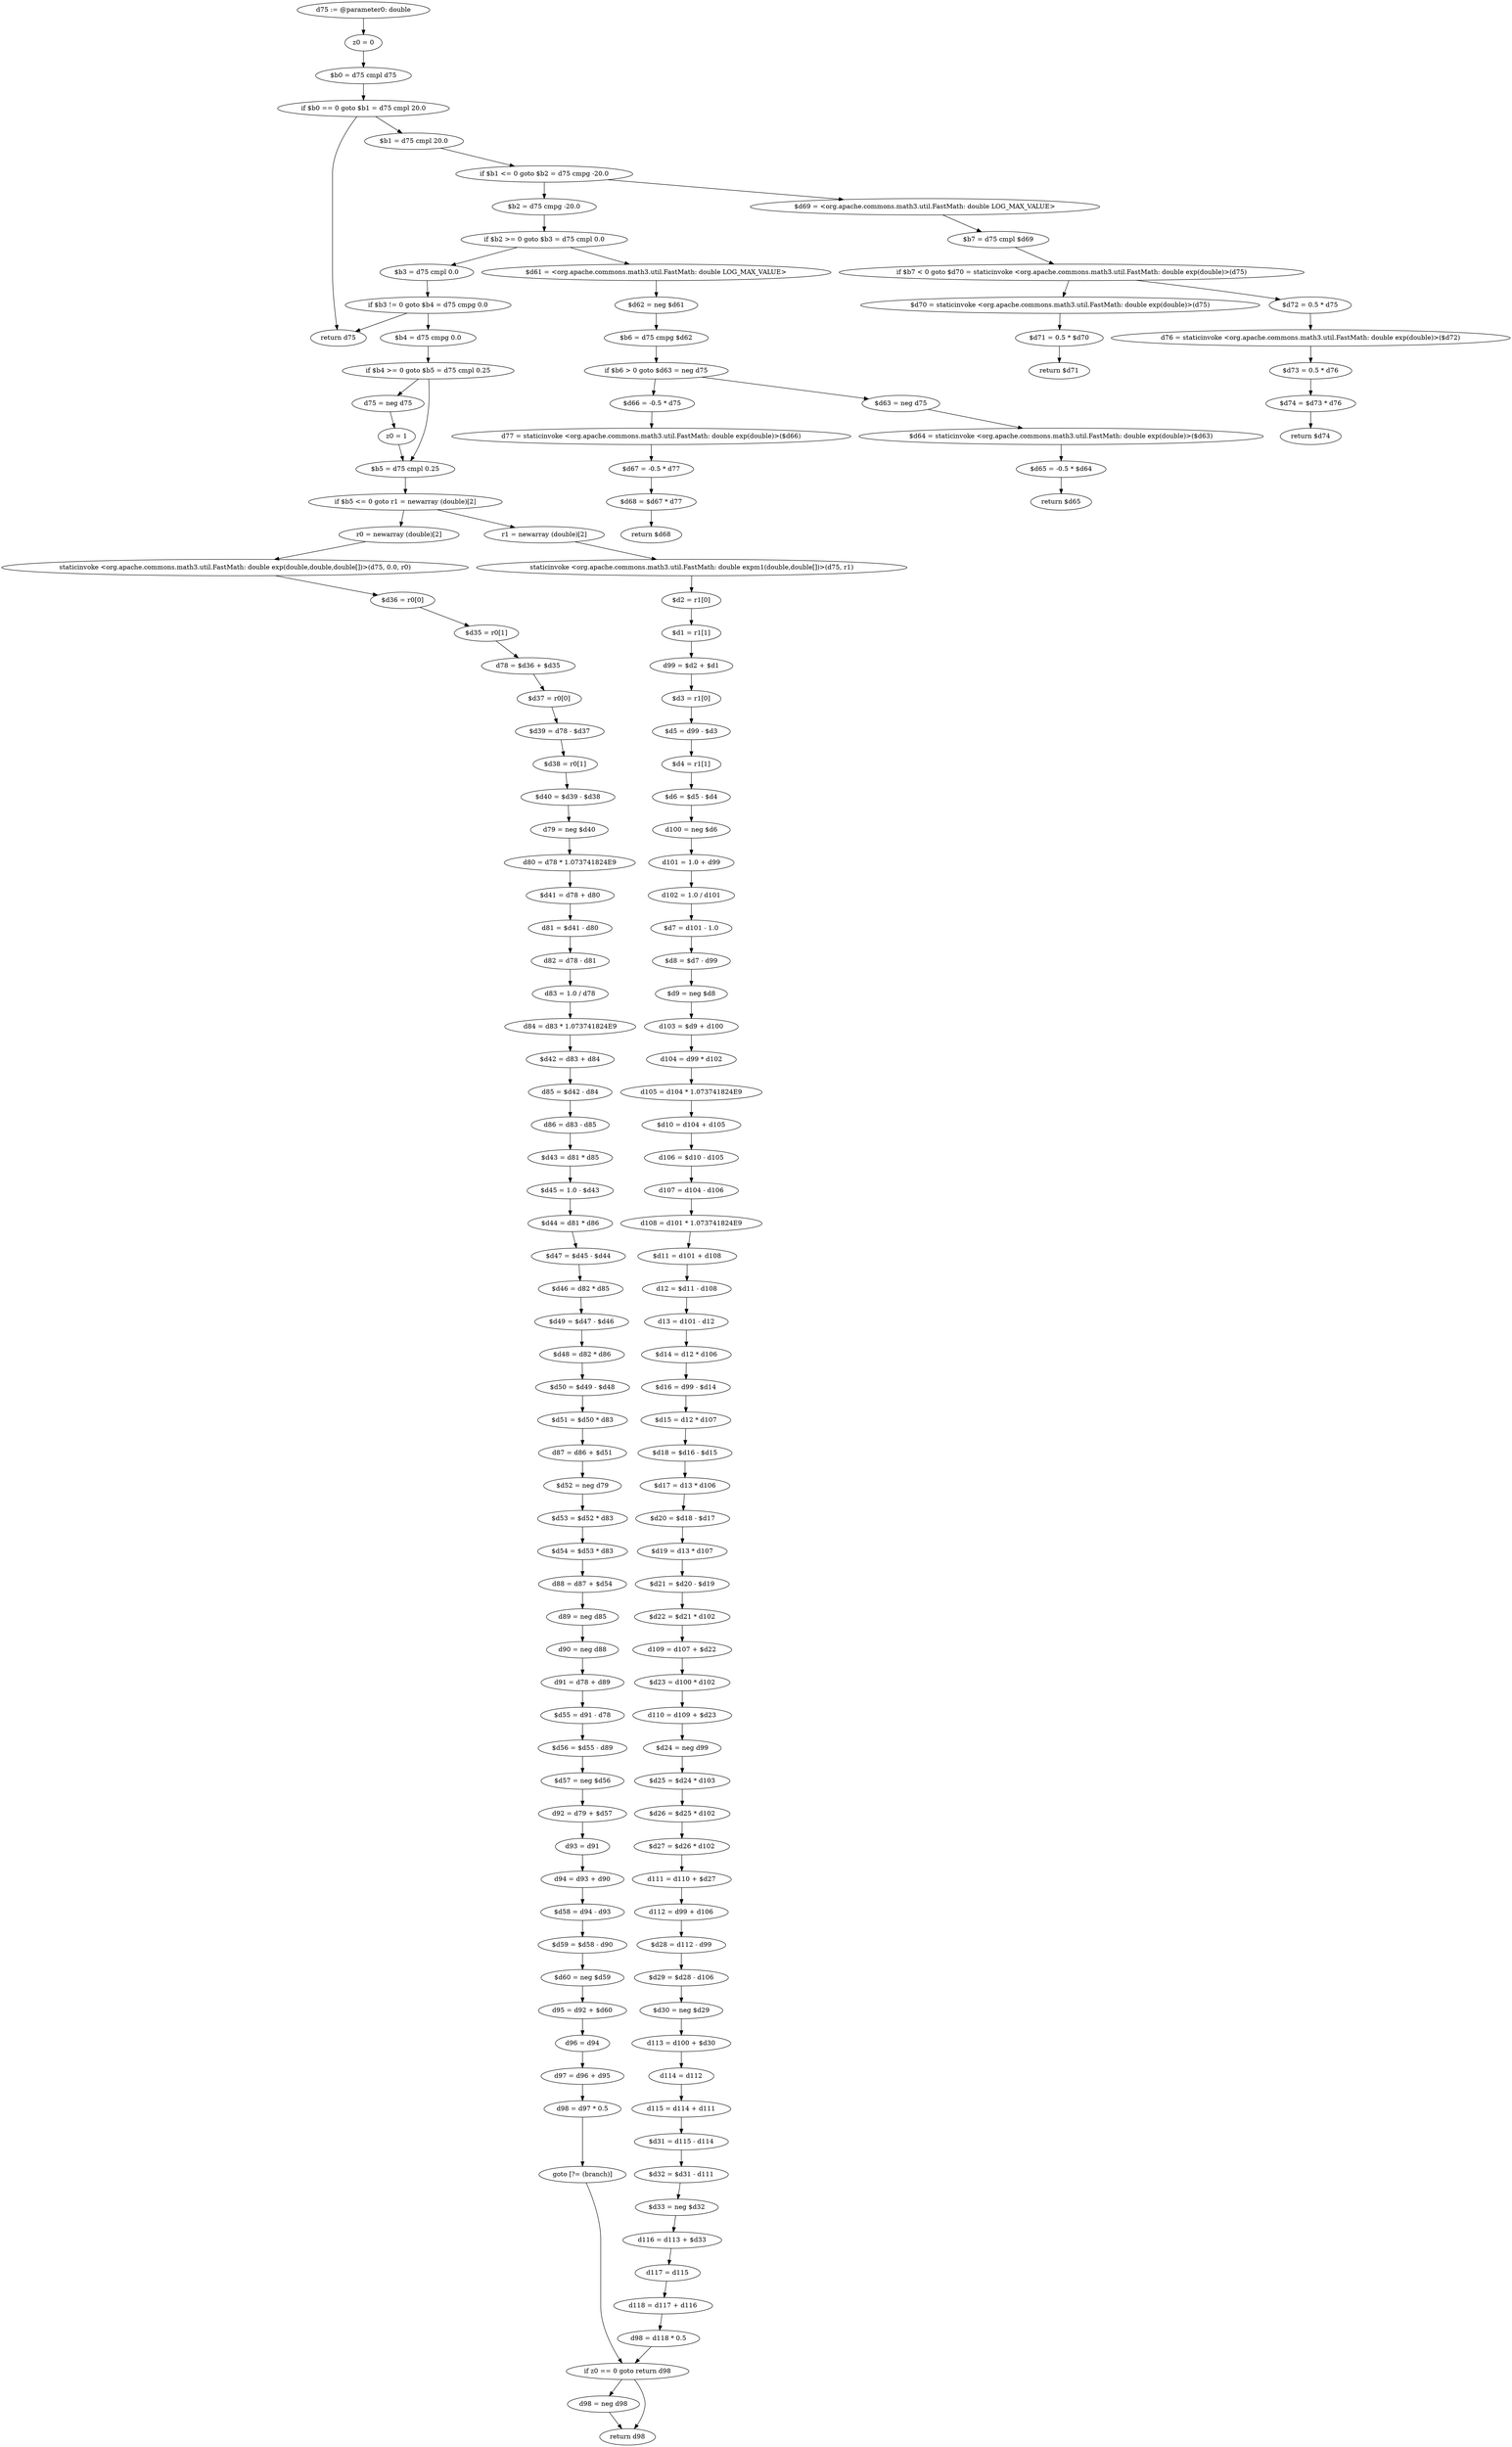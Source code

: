 digraph "unitGraph" {
    "d75 := @parameter0: double"
    "z0 = 0"
    "$b0 = d75 cmpl d75"
    "if $b0 == 0 goto $b1 = d75 cmpl 20.0"
    "return d75"
    "$b1 = d75 cmpl 20.0"
    "if $b1 <= 0 goto $b2 = d75 cmpg -20.0"
    "$d69 = <org.apache.commons.math3.util.FastMath: double LOG_MAX_VALUE>"
    "$b7 = d75 cmpl $d69"
    "if $b7 < 0 goto $d70 = staticinvoke <org.apache.commons.math3.util.FastMath: double exp(double)>(d75)"
    "$d72 = 0.5 * d75"
    "d76 = staticinvoke <org.apache.commons.math3.util.FastMath: double exp(double)>($d72)"
    "$d73 = 0.5 * d76"
    "$d74 = $d73 * d76"
    "return $d74"
    "$d70 = staticinvoke <org.apache.commons.math3.util.FastMath: double exp(double)>(d75)"
    "$d71 = 0.5 * $d70"
    "return $d71"
    "$b2 = d75 cmpg -20.0"
    "if $b2 >= 0 goto $b3 = d75 cmpl 0.0"
    "$d61 = <org.apache.commons.math3.util.FastMath: double LOG_MAX_VALUE>"
    "$d62 = neg $d61"
    "$b6 = d75 cmpg $d62"
    "if $b6 > 0 goto $d63 = neg d75"
    "$d66 = -0.5 * d75"
    "d77 = staticinvoke <org.apache.commons.math3.util.FastMath: double exp(double)>($d66)"
    "$d67 = -0.5 * d77"
    "$d68 = $d67 * d77"
    "return $d68"
    "$d63 = neg d75"
    "$d64 = staticinvoke <org.apache.commons.math3.util.FastMath: double exp(double)>($d63)"
    "$d65 = -0.5 * $d64"
    "return $d65"
    "$b3 = d75 cmpl 0.0"
    "if $b3 != 0 goto $b4 = d75 cmpg 0.0"
    "$b4 = d75 cmpg 0.0"
    "if $b4 >= 0 goto $b5 = d75 cmpl 0.25"
    "d75 = neg d75"
    "z0 = 1"
    "$b5 = d75 cmpl 0.25"
    "if $b5 <= 0 goto r1 = newarray (double)[2]"
    "r0 = newarray (double)[2]"
    "staticinvoke <org.apache.commons.math3.util.FastMath: double exp(double,double,double[])>(d75, 0.0, r0)"
    "$d36 = r0[0]"
    "$d35 = r0[1]"
    "d78 = $d36 + $d35"
    "$d37 = r0[0]"
    "$d39 = d78 - $d37"
    "$d38 = r0[1]"
    "$d40 = $d39 - $d38"
    "d79 = neg $d40"
    "d80 = d78 * 1.073741824E9"
    "$d41 = d78 + d80"
    "d81 = $d41 - d80"
    "d82 = d78 - d81"
    "d83 = 1.0 / d78"
    "d84 = d83 * 1.073741824E9"
    "$d42 = d83 + d84"
    "d85 = $d42 - d84"
    "d86 = d83 - d85"
    "$d43 = d81 * d85"
    "$d45 = 1.0 - $d43"
    "$d44 = d81 * d86"
    "$d47 = $d45 - $d44"
    "$d46 = d82 * d85"
    "$d49 = $d47 - $d46"
    "$d48 = d82 * d86"
    "$d50 = $d49 - $d48"
    "$d51 = $d50 * d83"
    "d87 = d86 + $d51"
    "$d52 = neg d79"
    "$d53 = $d52 * d83"
    "$d54 = $d53 * d83"
    "d88 = d87 + $d54"
    "d89 = neg d85"
    "d90 = neg d88"
    "d91 = d78 + d89"
    "$d55 = d91 - d78"
    "$d56 = $d55 - d89"
    "$d57 = neg $d56"
    "d92 = d79 + $d57"
    "d93 = d91"
    "d94 = d93 + d90"
    "$d58 = d94 - d93"
    "$d59 = $d58 - d90"
    "$d60 = neg $d59"
    "d95 = d92 + $d60"
    "d96 = d94"
    "d97 = d96 + d95"
    "d98 = d97 * 0.5"
    "goto [?= (branch)]"
    "r1 = newarray (double)[2]"
    "staticinvoke <org.apache.commons.math3.util.FastMath: double expm1(double,double[])>(d75, r1)"
    "$d2 = r1[0]"
    "$d1 = r1[1]"
    "d99 = $d2 + $d1"
    "$d3 = r1[0]"
    "$d5 = d99 - $d3"
    "$d4 = r1[1]"
    "$d6 = $d5 - $d4"
    "d100 = neg $d6"
    "d101 = 1.0 + d99"
    "d102 = 1.0 / d101"
    "$d7 = d101 - 1.0"
    "$d8 = $d7 - d99"
    "$d9 = neg $d8"
    "d103 = $d9 + d100"
    "d104 = d99 * d102"
    "d105 = d104 * 1.073741824E9"
    "$d10 = d104 + d105"
    "d106 = $d10 - d105"
    "d107 = d104 - d106"
    "d108 = d101 * 1.073741824E9"
    "$d11 = d101 + d108"
    "d12 = $d11 - d108"
    "d13 = d101 - d12"
    "$d14 = d12 * d106"
    "$d16 = d99 - $d14"
    "$d15 = d12 * d107"
    "$d18 = $d16 - $d15"
    "$d17 = d13 * d106"
    "$d20 = $d18 - $d17"
    "$d19 = d13 * d107"
    "$d21 = $d20 - $d19"
    "$d22 = $d21 * d102"
    "d109 = d107 + $d22"
    "$d23 = d100 * d102"
    "d110 = d109 + $d23"
    "$d24 = neg d99"
    "$d25 = $d24 * d103"
    "$d26 = $d25 * d102"
    "$d27 = $d26 * d102"
    "d111 = d110 + $d27"
    "d112 = d99 + d106"
    "$d28 = d112 - d99"
    "$d29 = $d28 - d106"
    "$d30 = neg $d29"
    "d113 = d100 + $d30"
    "d114 = d112"
    "d115 = d114 + d111"
    "$d31 = d115 - d114"
    "$d32 = $d31 - d111"
    "$d33 = neg $d32"
    "d116 = d113 + $d33"
    "d117 = d115"
    "d118 = d117 + d116"
    "d98 = d118 * 0.5"
    "if z0 == 0 goto return d98"
    "d98 = neg d98"
    "return d98"
    "d75 := @parameter0: double"->"z0 = 0";
    "z0 = 0"->"$b0 = d75 cmpl d75";
    "$b0 = d75 cmpl d75"->"if $b0 == 0 goto $b1 = d75 cmpl 20.0";
    "if $b0 == 0 goto $b1 = d75 cmpl 20.0"->"return d75";
    "if $b0 == 0 goto $b1 = d75 cmpl 20.0"->"$b1 = d75 cmpl 20.0";
    "$b1 = d75 cmpl 20.0"->"if $b1 <= 0 goto $b2 = d75 cmpg -20.0";
    "if $b1 <= 0 goto $b2 = d75 cmpg -20.0"->"$d69 = <org.apache.commons.math3.util.FastMath: double LOG_MAX_VALUE>";
    "if $b1 <= 0 goto $b2 = d75 cmpg -20.0"->"$b2 = d75 cmpg -20.0";
    "$d69 = <org.apache.commons.math3.util.FastMath: double LOG_MAX_VALUE>"->"$b7 = d75 cmpl $d69";
    "$b7 = d75 cmpl $d69"->"if $b7 < 0 goto $d70 = staticinvoke <org.apache.commons.math3.util.FastMath: double exp(double)>(d75)";
    "if $b7 < 0 goto $d70 = staticinvoke <org.apache.commons.math3.util.FastMath: double exp(double)>(d75)"->"$d72 = 0.5 * d75";
    "if $b7 < 0 goto $d70 = staticinvoke <org.apache.commons.math3.util.FastMath: double exp(double)>(d75)"->"$d70 = staticinvoke <org.apache.commons.math3.util.FastMath: double exp(double)>(d75)";
    "$d72 = 0.5 * d75"->"d76 = staticinvoke <org.apache.commons.math3.util.FastMath: double exp(double)>($d72)";
    "d76 = staticinvoke <org.apache.commons.math3.util.FastMath: double exp(double)>($d72)"->"$d73 = 0.5 * d76";
    "$d73 = 0.5 * d76"->"$d74 = $d73 * d76";
    "$d74 = $d73 * d76"->"return $d74";
    "$d70 = staticinvoke <org.apache.commons.math3.util.FastMath: double exp(double)>(d75)"->"$d71 = 0.5 * $d70";
    "$d71 = 0.5 * $d70"->"return $d71";
    "$b2 = d75 cmpg -20.0"->"if $b2 >= 0 goto $b3 = d75 cmpl 0.0";
    "if $b2 >= 0 goto $b3 = d75 cmpl 0.0"->"$d61 = <org.apache.commons.math3.util.FastMath: double LOG_MAX_VALUE>";
    "if $b2 >= 0 goto $b3 = d75 cmpl 0.0"->"$b3 = d75 cmpl 0.0";
    "$d61 = <org.apache.commons.math3.util.FastMath: double LOG_MAX_VALUE>"->"$d62 = neg $d61";
    "$d62 = neg $d61"->"$b6 = d75 cmpg $d62";
    "$b6 = d75 cmpg $d62"->"if $b6 > 0 goto $d63 = neg d75";
    "if $b6 > 0 goto $d63 = neg d75"->"$d66 = -0.5 * d75";
    "if $b6 > 0 goto $d63 = neg d75"->"$d63 = neg d75";
    "$d66 = -0.5 * d75"->"d77 = staticinvoke <org.apache.commons.math3.util.FastMath: double exp(double)>($d66)";
    "d77 = staticinvoke <org.apache.commons.math3.util.FastMath: double exp(double)>($d66)"->"$d67 = -0.5 * d77";
    "$d67 = -0.5 * d77"->"$d68 = $d67 * d77";
    "$d68 = $d67 * d77"->"return $d68";
    "$d63 = neg d75"->"$d64 = staticinvoke <org.apache.commons.math3.util.FastMath: double exp(double)>($d63)";
    "$d64 = staticinvoke <org.apache.commons.math3.util.FastMath: double exp(double)>($d63)"->"$d65 = -0.5 * $d64";
    "$d65 = -0.5 * $d64"->"return $d65";
    "$b3 = d75 cmpl 0.0"->"if $b3 != 0 goto $b4 = d75 cmpg 0.0";
    "if $b3 != 0 goto $b4 = d75 cmpg 0.0"->"return d75";
    "if $b3 != 0 goto $b4 = d75 cmpg 0.0"->"$b4 = d75 cmpg 0.0";
    "$b4 = d75 cmpg 0.0"->"if $b4 >= 0 goto $b5 = d75 cmpl 0.25";
    "if $b4 >= 0 goto $b5 = d75 cmpl 0.25"->"d75 = neg d75";
    "if $b4 >= 0 goto $b5 = d75 cmpl 0.25"->"$b5 = d75 cmpl 0.25";
    "d75 = neg d75"->"z0 = 1";
    "z0 = 1"->"$b5 = d75 cmpl 0.25";
    "$b5 = d75 cmpl 0.25"->"if $b5 <= 0 goto r1 = newarray (double)[2]";
    "if $b5 <= 0 goto r1 = newarray (double)[2]"->"r0 = newarray (double)[2]";
    "if $b5 <= 0 goto r1 = newarray (double)[2]"->"r1 = newarray (double)[2]";
    "r0 = newarray (double)[2]"->"staticinvoke <org.apache.commons.math3.util.FastMath: double exp(double,double,double[])>(d75, 0.0, r0)";
    "staticinvoke <org.apache.commons.math3.util.FastMath: double exp(double,double,double[])>(d75, 0.0, r0)"->"$d36 = r0[0]";
    "$d36 = r0[0]"->"$d35 = r0[1]";
    "$d35 = r0[1]"->"d78 = $d36 + $d35";
    "d78 = $d36 + $d35"->"$d37 = r0[0]";
    "$d37 = r0[0]"->"$d39 = d78 - $d37";
    "$d39 = d78 - $d37"->"$d38 = r0[1]";
    "$d38 = r0[1]"->"$d40 = $d39 - $d38";
    "$d40 = $d39 - $d38"->"d79 = neg $d40";
    "d79 = neg $d40"->"d80 = d78 * 1.073741824E9";
    "d80 = d78 * 1.073741824E9"->"$d41 = d78 + d80";
    "$d41 = d78 + d80"->"d81 = $d41 - d80";
    "d81 = $d41 - d80"->"d82 = d78 - d81";
    "d82 = d78 - d81"->"d83 = 1.0 / d78";
    "d83 = 1.0 / d78"->"d84 = d83 * 1.073741824E9";
    "d84 = d83 * 1.073741824E9"->"$d42 = d83 + d84";
    "$d42 = d83 + d84"->"d85 = $d42 - d84";
    "d85 = $d42 - d84"->"d86 = d83 - d85";
    "d86 = d83 - d85"->"$d43 = d81 * d85";
    "$d43 = d81 * d85"->"$d45 = 1.0 - $d43";
    "$d45 = 1.0 - $d43"->"$d44 = d81 * d86";
    "$d44 = d81 * d86"->"$d47 = $d45 - $d44";
    "$d47 = $d45 - $d44"->"$d46 = d82 * d85";
    "$d46 = d82 * d85"->"$d49 = $d47 - $d46";
    "$d49 = $d47 - $d46"->"$d48 = d82 * d86";
    "$d48 = d82 * d86"->"$d50 = $d49 - $d48";
    "$d50 = $d49 - $d48"->"$d51 = $d50 * d83";
    "$d51 = $d50 * d83"->"d87 = d86 + $d51";
    "d87 = d86 + $d51"->"$d52 = neg d79";
    "$d52 = neg d79"->"$d53 = $d52 * d83";
    "$d53 = $d52 * d83"->"$d54 = $d53 * d83";
    "$d54 = $d53 * d83"->"d88 = d87 + $d54";
    "d88 = d87 + $d54"->"d89 = neg d85";
    "d89 = neg d85"->"d90 = neg d88";
    "d90 = neg d88"->"d91 = d78 + d89";
    "d91 = d78 + d89"->"$d55 = d91 - d78";
    "$d55 = d91 - d78"->"$d56 = $d55 - d89";
    "$d56 = $d55 - d89"->"$d57 = neg $d56";
    "$d57 = neg $d56"->"d92 = d79 + $d57";
    "d92 = d79 + $d57"->"d93 = d91";
    "d93 = d91"->"d94 = d93 + d90";
    "d94 = d93 + d90"->"$d58 = d94 - d93";
    "$d58 = d94 - d93"->"$d59 = $d58 - d90";
    "$d59 = $d58 - d90"->"$d60 = neg $d59";
    "$d60 = neg $d59"->"d95 = d92 + $d60";
    "d95 = d92 + $d60"->"d96 = d94";
    "d96 = d94"->"d97 = d96 + d95";
    "d97 = d96 + d95"->"d98 = d97 * 0.5";
    "d98 = d97 * 0.5"->"goto [?= (branch)]";
    "goto [?= (branch)]"->"if z0 == 0 goto return d98";
    "r1 = newarray (double)[2]"->"staticinvoke <org.apache.commons.math3.util.FastMath: double expm1(double,double[])>(d75, r1)";
    "staticinvoke <org.apache.commons.math3.util.FastMath: double expm1(double,double[])>(d75, r1)"->"$d2 = r1[0]";
    "$d2 = r1[0]"->"$d1 = r1[1]";
    "$d1 = r1[1]"->"d99 = $d2 + $d1";
    "d99 = $d2 + $d1"->"$d3 = r1[0]";
    "$d3 = r1[0]"->"$d5 = d99 - $d3";
    "$d5 = d99 - $d3"->"$d4 = r1[1]";
    "$d4 = r1[1]"->"$d6 = $d5 - $d4";
    "$d6 = $d5 - $d4"->"d100 = neg $d6";
    "d100 = neg $d6"->"d101 = 1.0 + d99";
    "d101 = 1.0 + d99"->"d102 = 1.0 / d101";
    "d102 = 1.0 / d101"->"$d7 = d101 - 1.0";
    "$d7 = d101 - 1.0"->"$d8 = $d7 - d99";
    "$d8 = $d7 - d99"->"$d9 = neg $d8";
    "$d9 = neg $d8"->"d103 = $d9 + d100";
    "d103 = $d9 + d100"->"d104 = d99 * d102";
    "d104 = d99 * d102"->"d105 = d104 * 1.073741824E9";
    "d105 = d104 * 1.073741824E9"->"$d10 = d104 + d105";
    "$d10 = d104 + d105"->"d106 = $d10 - d105";
    "d106 = $d10 - d105"->"d107 = d104 - d106";
    "d107 = d104 - d106"->"d108 = d101 * 1.073741824E9";
    "d108 = d101 * 1.073741824E9"->"$d11 = d101 + d108";
    "$d11 = d101 + d108"->"d12 = $d11 - d108";
    "d12 = $d11 - d108"->"d13 = d101 - d12";
    "d13 = d101 - d12"->"$d14 = d12 * d106";
    "$d14 = d12 * d106"->"$d16 = d99 - $d14";
    "$d16 = d99 - $d14"->"$d15 = d12 * d107";
    "$d15 = d12 * d107"->"$d18 = $d16 - $d15";
    "$d18 = $d16 - $d15"->"$d17 = d13 * d106";
    "$d17 = d13 * d106"->"$d20 = $d18 - $d17";
    "$d20 = $d18 - $d17"->"$d19 = d13 * d107";
    "$d19 = d13 * d107"->"$d21 = $d20 - $d19";
    "$d21 = $d20 - $d19"->"$d22 = $d21 * d102";
    "$d22 = $d21 * d102"->"d109 = d107 + $d22";
    "d109 = d107 + $d22"->"$d23 = d100 * d102";
    "$d23 = d100 * d102"->"d110 = d109 + $d23";
    "d110 = d109 + $d23"->"$d24 = neg d99";
    "$d24 = neg d99"->"$d25 = $d24 * d103";
    "$d25 = $d24 * d103"->"$d26 = $d25 * d102";
    "$d26 = $d25 * d102"->"$d27 = $d26 * d102";
    "$d27 = $d26 * d102"->"d111 = d110 + $d27";
    "d111 = d110 + $d27"->"d112 = d99 + d106";
    "d112 = d99 + d106"->"$d28 = d112 - d99";
    "$d28 = d112 - d99"->"$d29 = $d28 - d106";
    "$d29 = $d28 - d106"->"$d30 = neg $d29";
    "$d30 = neg $d29"->"d113 = d100 + $d30";
    "d113 = d100 + $d30"->"d114 = d112";
    "d114 = d112"->"d115 = d114 + d111";
    "d115 = d114 + d111"->"$d31 = d115 - d114";
    "$d31 = d115 - d114"->"$d32 = $d31 - d111";
    "$d32 = $d31 - d111"->"$d33 = neg $d32";
    "$d33 = neg $d32"->"d116 = d113 + $d33";
    "d116 = d113 + $d33"->"d117 = d115";
    "d117 = d115"->"d118 = d117 + d116";
    "d118 = d117 + d116"->"d98 = d118 * 0.5";
    "d98 = d118 * 0.5"->"if z0 == 0 goto return d98";
    "if z0 == 0 goto return d98"->"d98 = neg d98";
    "if z0 == 0 goto return d98"->"return d98";
    "d98 = neg d98"->"return d98";
}
